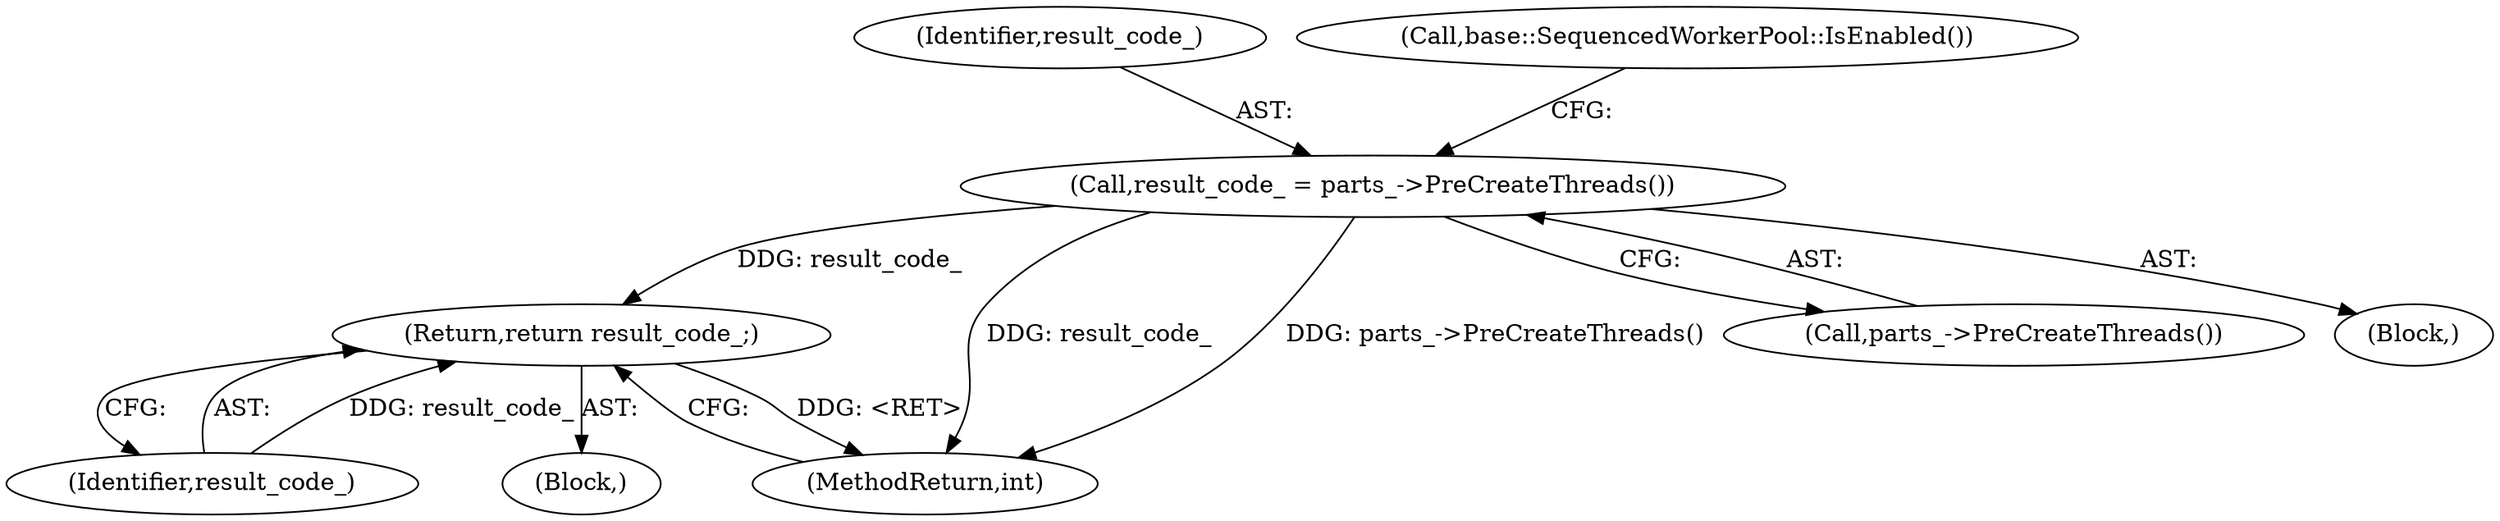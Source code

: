 digraph "0_Chrome_a263d1cf62a9c75be6aaafdec88aacfcef1e8fd2@API" {
"1000108" [label="(Call,result_code_ = parts_->PreCreateThreads())"];
"1000167" [label="(Return,return result_code_;)"];
"1000168" [label="(Identifier,result_code_)"];
"1000169" [label="(MethodReturn,int)"];
"1000110" [label="(Call,parts_->PreCreateThreads())"];
"1000167" [label="(Return,return result_code_;)"];
"1000101" [label="(Block,)"];
"1000109" [label="(Identifier,result_code_)"];
"1000113" [label="(Call,base::SequencedWorkerPool::IsEnabled())"];
"1000108" [label="(Call,result_code_ = parts_->PreCreateThreads())"];
"1000104" [label="(Block,)"];
"1000108" -> "1000104"  [label="AST: "];
"1000108" -> "1000110"  [label="CFG: "];
"1000109" -> "1000108"  [label="AST: "];
"1000110" -> "1000108"  [label="AST: "];
"1000113" -> "1000108"  [label="CFG: "];
"1000108" -> "1000169"  [label="DDG: parts_->PreCreateThreads()"];
"1000108" -> "1000169"  [label="DDG: result_code_"];
"1000108" -> "1000167"  [label="DDG: result_code_"];
"1000167" -> "1000101"  [label="AST: "];
"1000167" -> "1000168"  [label="CFG: "];
"1000168" -> "1000167"  [label="AST: "];
"1000169" -> "1000167"  [label="CFG: "];
"1000167" -> "1000169"  [label="DDG: <RET>"];
"1000168" -> "1000167"  [label="DDG: result_code_"];
}

